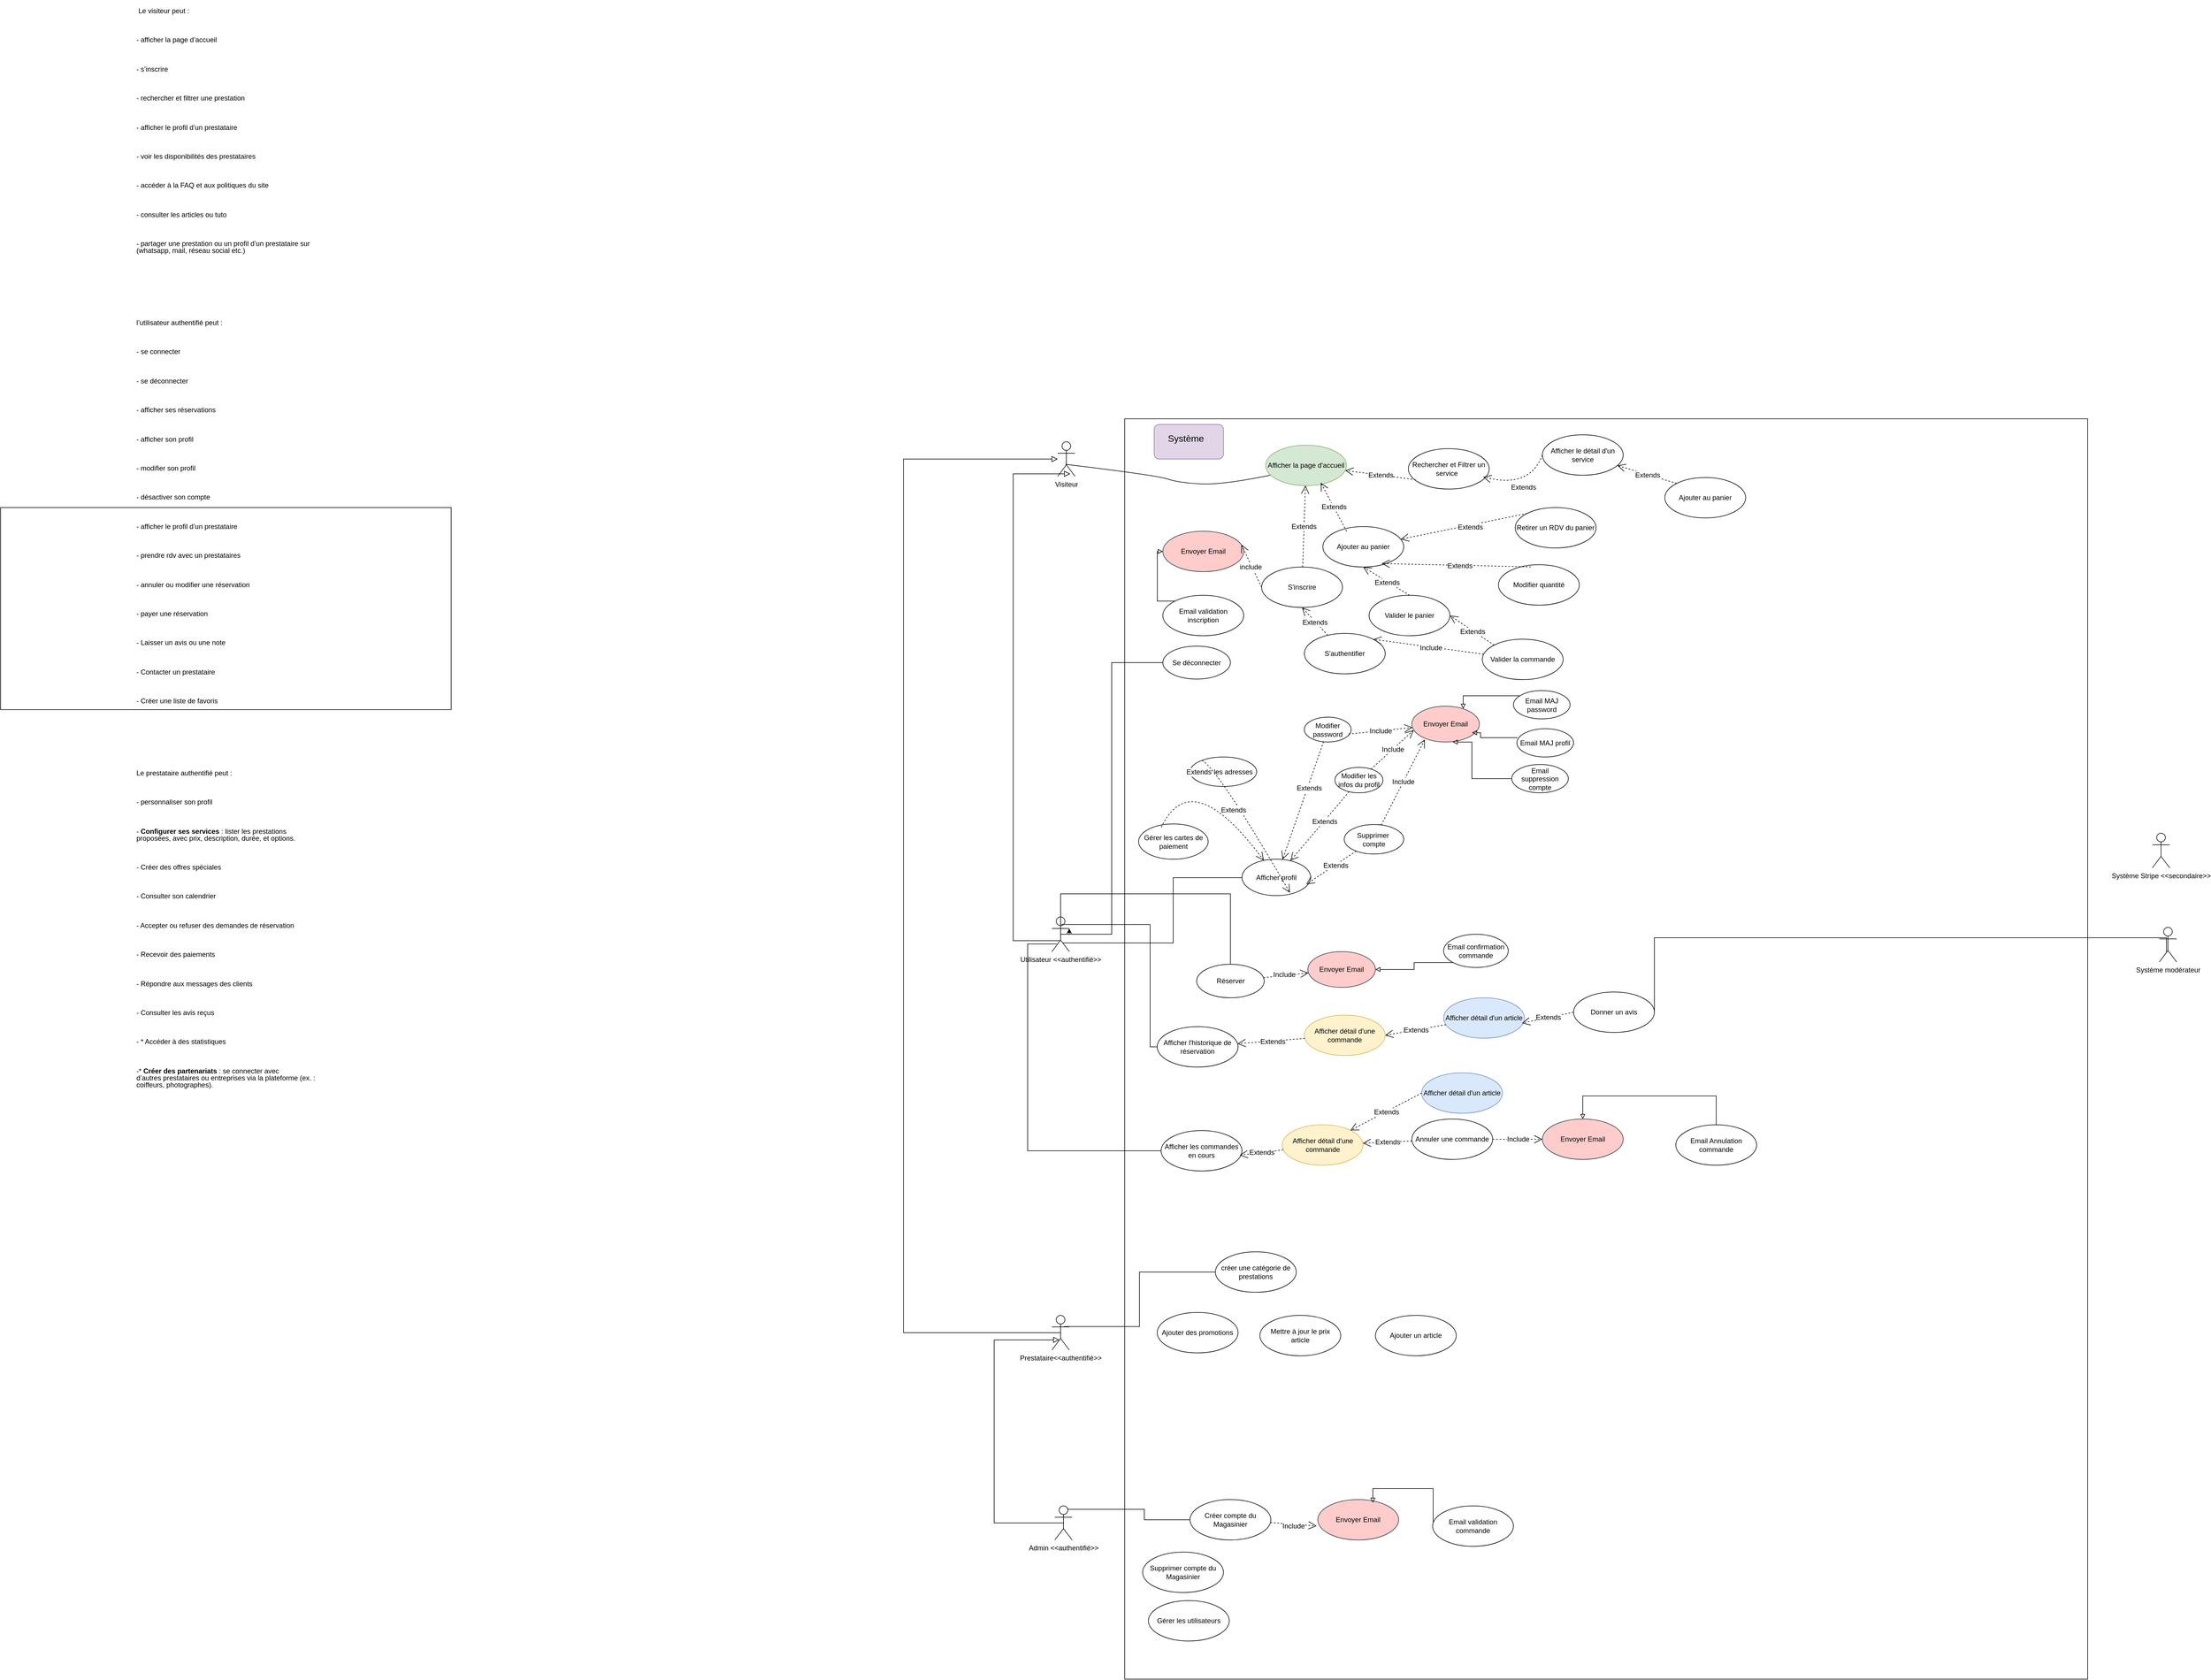 <mxfile version="25.0.3">
  <diagram name="Page-1" id="6ZYqpIRizQXzz5DhEBzc">
    <mxGraphModel dx="4534" dy="2709" grid="1" gridSize="10" guides="1" tooltips="1" connect="1" arrows="1" fold="1" page="1" pageScale="1" pageWidth="827" pageHeight="1169" math="0" shadow="0">
      <root>
        <mxCell id="0" />
        <mxCell id="1" parent="0" />
        <mxCell id="JcrogjCkA5fSQEfnVnb9-1" value="Visiteur" style="shape=umlActor;verticalLabelPosition=bottom;verticalAlign=top;html=1;" parent="1" vertex="1">
          <mxGeometry x="-490" y="-323" width="30" height="60" as="geometry" />
        </mxCell>
        <mxCell id="JcrogjCkA5fSQEfnVnb9-2" style="edgeStyle=elbowEdgeStyle;rounded=0;orthogonalLoop=1;jettySize=auto;html=1;exitX=0.5;exitY=0.5;exitDx=0;exitDy=0;exitPerimeter=0;fontSize=12;startSize=8;endSize=8;endArrow=block;endFill=0;" parent="1" source="JcrogjCkA5fSQEfnVnb9-3" target="JcrogjCkA5fSQEfnVnb9-1" edge="1">
          <mxGeometry relative="1" as="geometry">
            <Array as="points">
              <mxPoint x="-757" y="259" />
            </Array>
          </mxGeometry>
        </mxCell>
        <mxCell id="JcrogjCkA5fSQEfnVnb9-3" value="Prestataire&amp;lt;&amp;lt;authentifié&amp;gt;&amp;gt;" style="shape=umlActor;verticalLabelPosition=bottom;verticalAlign=top;html=1;" parent="1" vertex="1">
          <mxGeometry x="-500" y="1190" width="30" height="60" as="geometry" />
        </mxCell>
        <mxCell id="JcrogjCkA5fSQEfnVnb9-4" value="Utilisateur &amp;lt;&amp;lt;authentifié&amp;gt;&amp;gt;" style="shape=umlActor;verticalLabelPosition=bottom;verticalAlign=top;html=1;" parent="1" vertex="1">
          <mxGeometry x="-500" y="500" width="30" height="60" as="geometry" />
        </mxCell>
        <mxCell id="JcrogjCkA5fSQEfnVnb9-5" value="Système Stripe &amp;lt;&amp;lt;secondaire&amp;gt;&amp;gt;" style="shape=umlActor;verticalLabelPosition=bottom;verticalAlign=top;html=1;" parent="1" vertex="1">
          <mxGeometry x="1405" y="355" width="30" height="60" as="geometry" />
        </mxCell>
        <mxCell id="JcrogjCkA5fSQEfnVnb9-6" value="" style="rounded=0;whiteSpace=wrap;html=1;" parent="1" vertex="1">
          <mxGeometry x="-374" y="-362.75" width="1667" height="2182.75" as="geometry" />
        </mxCell>
        <mxCell id="JcrogjCkA5fSQEfnVnb9-7" value="" style="rounded=1;whiteSpace=wrap;html=1;fillColor=#e1d5e7;strokeColor=#9673a6;" parent="1" vertex="1">
          <mxGeometry x="-323" y="-353" width="120" height="60" as="geometry" />
        </mxCell>
        <mxCell id="JcrogjCkA5fSQEfnVnb9-8" value="Système" style="text;strokeColor=none;fillColor=none;html=1;align=center;verticalAlign=middle;whiteSpace=wrap;rounded=0;fontSize=16;" parent="1" vertex="1">
          <mxGeometry x="-298" y="-344" width="60" height="30" as="geometry" />
        </mxCell>
        <mxCell id="JcrogjCkA5fSQEfnVnb9-9" value="" style="endArrow=none;html=1;rounded=0;fontSize=12;startSize=8;endSize=8;curved=1;exitX=0.447;exitY=0.653;exitDx=0;exitDy=0;exitPerimeter=0;" parent="1" source="JcrogjCkA5fSQEfnVnb9-1" edge="1">
          <mxGeometry width="50" height="50" relative="1" as="geometry">
            <mxPoint x="299" y="77" as="sourcePoint" />
            <mxPoint x="-122" y="-265" as="targetPoint" />
            <Array as="points">
              <mxPoint x="-319" y="-265" />
              <mxPoint x="-281" y="-252" />
              <mxPoint x="-205" y="-248" />
            </Array>
          </mxGeometry>
        </mxCell>
        <mxCell id="JcrogjCkA5fSQEfnVnb9-10" style="edgeStyle=orthogonalEdgeStyle;rounded=0;orthogonalLoop=1;jettySize=auto;html=1;exitX=0.5;exitY=0.5;exitDx=0;exitDy=0;exitPerimeter=0;fontSize=12;startSize=8;endSize=8;endArrow=block;endFill=0;entryX=0.429;entryY=0.708;entryDx=0;entryDy=0;entryPerimeter=0;" parent="1" source="JcrogjCkA5fSQEfnVnb9-11" target="JcrogjCkA5fSQEfnVnb9-3" edge="1">
          <mxGeometry relative="1" as="geometry">
            <Array as="points">
              <mxPoint x="-600" y="1550" />
              <mxPoint x="-600" y="1232" />
            </Array>
            <mxPoint x="-512" y="855" as="targetPoint" />
          </mxGeometry>
        </mxCell>
        <mxCell id="JcrogjCkA5fSQEfnVnb9-11" value="Admin &amp;lt;&amp;lt;authentifié&amp;gt;&amp;gt;" style="shape=umlActor;verticalLabelPosition=bottom;verticalAlign=top;html=1;" parent="1" vertex="1">
          <mxGeometry x="-495" y="1520" width="30" height="59" as="geometry" />
        </mxCell>
        <mxCell id="JcrogjCkA5fSQEfnVnb9-12" style="edgeStyle=elbowEdgeStyle;rounded=0;orthogonalLoop=1;jettySize=auto;html=1;exitX=0.466;exitY=0.686;exitDx=0;exitDy=0;exitPerimeter=0;entryX=0.722;entryY=0.927;entryDx=0;entryDy=0;entryPerimeter=0;fontSize=12;startSize=8;endSize=8;endArrow=block;endFill=0;" parent="1" source="JcrogjCkA5fSQEfnVnb9-4" target="JcrogjCkA5fSQEfnVnb9-1" edge="1">
          <mxGeometry relative="1" as="geometry">
            <Array as="points">
              <mxPoint x="-567" y="-89" />
            </Array>
          </mxGeometry>
        </mxCell>
        <mxCell id="JcrogjCkA5fSQEfnVnb9-13" value="Rechercher et Filtrer un service&amp;nbsp;&amp;nbsp;" style="ellipse;whiteSpace=wrap;html=1;" parent="1" vertex="1">
          <mxGeometry x="117" y="-311" width="140" height="70" as="geometry" />
        </mxCell>
        <mxCell id="JcrogjCkA5fSQEfnVnb9-14" value="Afficher la page d&#39;accueil" style="ellipse;whiteSpace=wrap;html=1;fillColor=#d5e8d4;strokeColor=#82b366;" parent="1" vertex="1">
          <mxGeometry x="-130" y="-317" width="140" height="70" as="geometry" />
        </mxCell>
        <mxCell id="JcrogjCkA5fSQEfnVnb9-15" value="Extends" style="endArrow=open;endSize=12;dashed=1;html=1;rounded=0;fontSize=12;curved=1;exitX=0.09;exitY=0.768;exitDx=0;exitDy=0;exitPerimeter=0;" parent="1" source="JcrogjCkA5fSQEfnVnb9-13" target="JcrogjCkA5fSQEfnVnb9-14" edge="1">
          <mxGeometry x="-0.004" width="160" relative="1" as="geometry">
            <mxPoint x="62" y="-177" as="sourcePoint" />
            <mxPoint x="222" y="-177" as="targetPoint" />
            <mxPoint as="offset" />
          </mxGeometry>
        </mxCell>
        <mxCell id="JcrogjCkA5fSQEfnVnb9-16" value="Afficher le détail d&#39;un service" style="ellipse;whiteSpace=wrap;html=1;" parent="1" vertex="1">
          <mxGeometry x="349" y="-335" width="140" height="70" as="geometry" />
        </mxCell>
        <mxCell id="JcrogjCkA5fSQEfnVnb9-17" value="Extends" style="endArrow=open;endSize=12;dashed=1;html=1;rounded=0;fontSize=12;curved=1;exitX=0;exitY=0.5;exitDx=0;exitDy=0;entryX=0.926;entryY=0.698;entryDx=0;entryDy=0;entryPerimeter=0;" parent="1" source="JcrogjCkA5fSQEfnVnb9-16" target="JcrogjCkA5fSQEfnVnb9-13" edge="1">
          <mxGeometry x="0.01" width="160" relative="1" as="geometry">
            <mxPoint x="438" y="-216" as="sourcePoint" />
            <mxPoint x="315" y="-221" as="targetPoint" />
            <Array as="points">
              <mxPoint x="327" y="-241" />
            </Array>
            <mxPoint as="offset" />
          </mxGeometry>
        </mxCell>
        <mxCell id="JcrogjCkA5fSQEfnVnb9-18" value="Ajouter au panier" style="ellipse;whiteSpace=wrap;html=1;" parent="1" vertex="1">
          <mxGeometry x="561" y="-261" width="140" height="70" as="geometry" />
        </mxCell>
        <mxCell id="JcrogjCkA5fSQEfnVnb9-19" value="Extends" style="endArrow=open;endSize=12;dashed=1;html=1;rounded=0;fontSize=12;curved=1;exitX=0;exitY=0;exitDx=0;exitDy=0;" parent="1" source="JcrogjCkA5fSQEfnVnb9-18" target="JcrogjCkA5fSQEfnVnb9-16" edge="1">
          <mxGeometry x="-0.033" y="1" width="160" relative="1" as="geometry">
            <mxPoint x="607" y="-241" as="sourcePoint" />
            <mxPoint x="512" y="-249" as="targetPoint" />
            <mxPoint as="offset" />
          </mxGeometry>
        </mxCell>
        <mxCell id="JcrogjCkA5fSQEfnVnb9-20" value="Ajouter au panier" style="ellipse;whiteSpace=wrap;html=1;" parent="1" vertex="1">
          <mxGeometry x="-31" y="-176" width="140" height="70" as="geometry" />
        </mxCell>
        <mxCell id="JcrogjCkA5fSQEfnVnb9-21" value="Extends" style="endArrow=open;endSize=12;dashed=1;html=1;rounded=0;fontSize=12;curved=1;exitX=0.293;exitY=0.114;exitDx=0;exitDy=0;exitPerimeter=0;entryX=0.682;entryY=0.929;entryDx=0;entryDy=0;entryPerimeter=0;" parent="1" source="JcrogjCkA5fSQEfnVnb9-20" target="JcrogjCkA5fSQEfnVnb9-14" edge="1">
          <mxGeometry x="-0.004" width="160" relative="1" as="geometry">
            <mxPoint x="94" y="-221" as="sourcePoint" />
            <mxPoint x="7" y="-226" as="targetPoint" />
            <mxPoint as="offset" />
          </mxGeometry>
        </mxCell>
        <mxCell id="JcrogjCkA5fSQEfnVnb9-22" value="Retirer un RDV du panier" style="ellipse;whiteSpace=wrap;html=1;" parent="1" vertex="1">
          <mxGeometry x="302" y="-209" width="140" height="70" as="geometry" />
        </mxCell>
        <mxCell id="JcrogjCkA5fSQEfnVnb9-23" value="Extends" style="endArrow=open;endSize=12;dashed=1;html=1;rounded=0;fontSize=12;curved=1;exitX=0;exitY=0;exitDx=0;exitDy=0;" parent="1" source="JcrogjCkA5fSQEfnVnb9-22" target="JcrogjCkA5fSQEfnVnb9-20" edge="1">
          <mxGeometry x="-0.093" y="4" width="160" relative="1" as="geometry">
            <mxPoint x="313" y="-135" as="sourcePoint" />
            <mxPoint x="243" y="-181" as="targetPoint" />
            <mxPoint as="offset" />
          </mxGeometry>
        </mxCell>
        <mxCell id="JcrogjCkA5fSQEfnVnb9-24" value="Modifier quantité" style="ellipse;whiteSpace=wrap;html=1;" parent="1" vertex="1">
          <mxGeometry x="273" y="-110" width="140" height="70" as="geometry" />
        </mxCell>
        <mxCell id="JcrogjCkA5fSQEfnVnb9-25" value="Extends" style="endArrow=open;endSize=12;dashed=1;html=1;rounded=0;fontSize=12;curved=1;exitX=0.4;exitY=0.053;exitDx=0;exitDy=0;entryX=0.727;entryY=0.914;entryDx=0;entryDy=0;entryPerimeter=0;exitPerimeter=0;" parent="1" source="JcrogjCkA5fSQEfnVnb9-24" target="JcrogjCkA5fSQEfnVnb9-20" edge="1">
          <mxGeometry x="-0.051" y="1" width="160" relative="1" as="geometry">
            <mxPoint x="183" y="-101" as="sourcePoint" />
            <mxPoint x="63" y="-104" as="targetPoint" />
            <mxPoint x="-1" as="offset" />
          </mxGeometry>
        </mxCell>
        <mxCell id="JcrogjCkA5fSQEfnVnb9-26" value="Valider le panier" style="ellipse;whiteSpace=wrap;html=1;" parent="1" vertex="1">
          <mxGeometry x="49" y="-57" width="140" height="70" as="geometry" />
        </mxCell>
        <mxCell id="JcrogjCkA5fSQEfnVnb9-27" value="Extends" style="endArrow=open;endSize=12;dashed=1;html=1;rounded=0;fontSize=12;curved=1;exitX=0.5;exitY=0;exitDx=0;exitDy=0;entryX=0.5;entryY=1;entryDx=0;entryDy=0;" parent="1" source="JcrogjCkA5fSQEfnVnb9-26" target="JcrogjCkA5fSQEfnVnb9-20" edge="1">
          <mxGeometry x="-0.051" y="1" width="160" relative="1" as="geometry">
            <mxPoint x="178" y="-76" as="sourcePoint" />
            <mxPoint x="-6" y="-77" as="targetPoint" />
            <mxPoint x="-1" as="offset" />
          </mxGeometry>
        </mxCell>
        <mxCell id="JcrogjCkA5fSQEfnVnb9-28" value="Valider la commande" style="ellipse;whiteSpace=wrap;html=1;" parent="1" vertex="1">
          <mxGeometry x="245" y="19" width="140" height="70" as="geometry" />
        </mxCell>
        <mxCell id="JcrogjCkA5fSQEfnVnb9-29" value="S&#39;authentifier" style="ellipse;whiteSpace=wrap;html=1;" parent="1" vertex="1">
          <mxGeometry x="-63" y="9" width="140" height="70" as="geometry" />
        </mxCell>
        <mxCell id="JcrogjCkA5fSQEfnVnb9-30" value="Extends" style="endArrow=open;endSize=12;dashed=1;html=1;rounded=0;fontSize=12;curved=1;exitX=0;exitY=0;exitDx=0;exitDy=0;entryX=1;entryY=0.5;entryDx=0;entryDy=0;" parent="1" source="JcrogjCkA5fSQEfnVnb9-28" target="JcrogjCkA5fSQEfnVnb9-26" edge="1">
          <mxGeometry x="-0.051" y="1" width="160" relative="1" as="geometry">
            <mxPoint x="261" y="-28" as="sourcePoint" />
            <mxPoint x="77" y="-29" as="targetPoint" />
            <mxPoint x="-1" as="offset" />
          </mxGeometry>
        </mxCell>
        <mxCell id="JcrogjCkA5fSQEfnVnb9-31" value="Include" style="endArrow=open;endSize=12;dashed=1;html=1;rounded=0;fontSize=12;curved=1;entryX=1;entryY=0;entryDx=0;entryDy=0;" parent="1" source="JcrogjCkA5fSQEfnVnb9-28" target="JcrogjCkA5fSQEfnVnb9-29" edge="1">
          <mxGeometry x="-0.051" y="1" width="160" relative="1" as="geometry">
            <mxPoint x="265" y="57" as="sourcePoint" />
            <mxPoint x="140" y="34" as="targetPoint" />
            <mxPoint x="-1" as="offset" />
          </mxGeometry>
        </mxCell>
        <mxCell id="JcrogjCkA5fSQEfnVnb9-32" value="S&#39;inscrire" style="ellipse;whiteSpace=wrap;html=1;" parent="1" vertex="1">
          <mxGeometry x="-137" y="-106" width="140" height="70" as="geometry" />
        </mxCell>
        <mxCell id="JcrogjCkA5fSQEfnVnb9-33" value="Extends" style="endArrow=open;endSize=12;dashed=1;html=1;rounded=0;fontSize=12;curved=1;" parent="1" source="JcrogjCkA5fSQEfnVnb9-32" target="JcrogjCkA5fSQEfnVnb9-14" edge="1">
          <mxGeometry x="-0.004" width="160" relative="1" as="geometry">
            <mxPoint x="-108" y="-137" as="sourcePoint" />
            <mxPoint x="-121" y="-203" as="targetPoint" />
            <mxPoint as="offset" />
          </mxGeometry>
        </mxCell>
        <mxCell id="JcrogjCkA5fSQEfnVnb9-34" value="Extends" style="endArrow=open;endSize=12;dashed=1;html=1;rounded=0;fontSize=12;curved=1;entryX=0.5;entryY=1;entryDx=0;entryDy=0;" parent="1" source="JcrogjCkA5fSQEfnVnb9-29" target="JcrogjCkA5fSQEfnVnb9-32" edge="1">
          <mxGeometry x="-0.051" y="1" width="160" relative="1" as="geometry">
            <mxPoint x="117" y="161" as="sourcePoint" />
            <mxPoint x="-8" y="138" as="targetPoint" />
            <mxPoint x="-1" as="offset" />
          </mxGeometry>
        </mxCell>
        <mxCell id="JcrogjCkA5fSQEfnVnb9-35" value="Donner un avis" style="ellipse;whiteSpace=wrap;html=1;" parent="1" vertex="1">
          <mxGeometry x="403" y="630" width="140" height="70" as="geometry" />
        </mxCell>
        <mxCell id="JcrogjCkA5fSQEfnVnb9-36" value="Afficher détail d&#39;un article" style="ellipse;whiteSpace=wrap;html=1;fillColor=#dae8fc;strokeColor=#6c8ebf;" parent="1" vertex="1">
          <mxGeometry x="178" y="640" width="140" height="70" as="geometry" />
        </mxCell>
        <mxCell id="JcrogjCkA5fSQEfnVnb9-37" value="Afficher l&#39;historique de réservation" style="ellipse;whiteSpace=wrap;html=1;" parent="1" vertex="1">
          <mxGeometry x="-317.75" y="690" width="140" height="70" as="geometry" />
        </mxCell>
        <mxCell id="JcrogjCkA5fSQEfnVnb9-38" value="Afficher les commandes en cours" style="ellipse;whiteSpace=wrap;html=1;" parent="1" vertex="1">
          <mxGeometry x="-311" y="870" width="140" height="70" as="geometry" />
        </mxCell>
        <mxCell id="JcrogjCkA5fSQEfnVnb9-40" value="Envoyer Email" style="ellipse;whiteSpace=wrap;html=1;fillColor=#ffcccc;strokeColor=#36393d;" parent="1" vertex="1">
          <mxGeometry x="-308" y="-168" width="140" height="70" as="geometry" />
        </mxCell>
        <mxCell id="JcrogjCkA5fSQEfnVnb9-41" value="Email validation inscription" style="ellipse;whiteSpace=wrap;html=1;" parent="1" vertex="1">
          <mxGeometry x="-308" y="-57" width="140" height="70" as="geometry" />
        </mxCell>
        <mxCell id="JcrogjCkA5fSQEfnVnb9-42" style="edgeStyle=elbowEdgeStyle;rounded=0;orthogonalLoop=1;jettySize=auto;html=1;fontSize=12;endArrow=block;endFill=0;" parent="1" source="JcrogjCkA5fSQEfnVnb9-41" target="JcrogjCkA5fSQEfnVnb9-40" edge="1">
          <mxGeometry relative="1" as="geometry">
            <Array as="points">
              <mxPoint x="-317.5" y="-47" />
            </Array>
            <mxPoint x="-231.5" y="54" as="sourcePoint" />
            <mxPoint x="-218.5" y="-225" as="targetPoint" />
          </mxGeometry>
        </mxCell>
        <mxCell id="JcrogjCkA5fSQEfnVnb9-43" value="include" style="endArrow=open;endSize=12;dashed=1;html=1;rounded=0;fontSize=12;curved=1;entryX=0.971;entryY=0.329;entryDx=0;entryDy=0;entryPerimeter=0;exitX=0;exitY=0.5;exitDx=0;exitDy=0;" parent="1" source="JcrogjCkA5fSQEfnVnb9-32" target="JcrogjCkA5fSQEfnVnb9-40" edge="1">
          <mxGeometry x="-0.051" y="1" width="160" relative="1" as="geometry">
            <mxPoint x="-148" y="-62" as="sourcePoint" />
            <mxPoint x="-119" y="-179" as="targetPoint" />
            <mxPoint x="-1" as="offset" />
          </mxGeometry>
        </mxCell>
        <mxCell id="JcrogjCkA5fSQEfnVnb9-44" value="Se déconnecter" style="ellipse;whiteSpace=wrap;html=1;" parent="1" vertex="1">
          <mxGeometry x="-308" y="31" width="117" height="57" as="geometry" />
        </mxCell>
        <mxCell id="JcrogjCkA5fSQEfnVnb9-45" value="" style="endArrow=none;html=1;rounded=0;fontSize=12;startSize=8;endSize=8;exitX=0.5;exitY=0.5;exitDx=0;exitDy=0;exitPerimeter=0;edgeStyle=elbowEdgeStyle;" parent="1" source="JcrogjCkA5fSQEfnVnb9-4" target="JcrogjCkA5fSQEfnVnb9-44" edge="1">
          <mxGeometry width="50" height="50" relative="1" as="geometry">
            <mxPoint x="-482" y="27" as="sourcePoint" />
            <mxPoint x="-189" y="78" as="targetPoint" />
          </mxGeometry>
        </mxCell>
        <mxCell id="JcrogjCkA5fSQEfnVnb9-46" value="Réserver" style="ellipse;whiteSpace=wrap;html=1;" parent="1" vertex="1">
          <mxGeometry x="-249.5" y="582" width="117" height="58" as="geometry" />
        </mxCell>
        <mxCell id="JcrogjCkA5fSQEfnVnb9-47" value="Envoyer Email" style="ellipse;whiteSpace=wrap;html=1;fillColor=#ffcccc;strokeColor=#36393d;" parent="1" vertex="1">
          <mxGeometry x="-57" y="560" width="117" height="62" as="geometry" />
        </mxCell>
        <mxCell id="JcrogjCkA5fSQEfnVnb9-48" value="Include" style="endArrow=open;endSize=12;dashed=1;html=1;rounded=0;fontSize=12;curved=1;" parent="1" source="JcrogjCkA5fSQEfnVnb9-46" target="JcrogjCkA5fSQEfnVnb9-47" edge="1">
          <mxGeometry x="-0.051" y="1" width="160" relative="1" as="geometry">
            <mxPoint x="-67" y="334" as="sourcePoint" />
            <mxPoint x="-117" y="257" as="targetPoint" />
            <mxPoint x="-1" as="offset" />
          </mxGeometry>
        </mxCell>
        <mxCell id="JcrogjCkA5fSQEfnVnb9-49" value="Email confirmation commande" style="ellipse;whiteSpace=wrap;html=1;" parent="1" vertex="1">
          <mxGeometry x="178" y="530" width="112" height="57.5" as="geometry" />
        </mxCell>
        <mxCell id="JcrogjCkA5fSQEfnVnb9-50" style="edgeStyle=elbowEdgeStyle;rounded=0;orthogonalLoop=1;jettySize=auto;html=1;fontSize=12;endArrow=block;endFill=0;exitX=0;exitY=1;exitDx=0;exitDy=0;entryX=1;entryY=0.5;entryDx=0;entryDy=0;" parent="1" source="JcrogjCkA5fSQEfnVnb9-49" target="JcrogjCkA5fSQEfnVnb9-47" edge="1">
          <mxGeometry relative="1" as="geometry">
            <Array as="points" />
            <mxPoint x="-31" y="394" as="sourcePoint" />
            <mxPoint x="-52" y="308" as="targetPoint" />
          </mxGeometry>
        </mxCell>
        <mxCell id="JcrogjCkA5fSQEfnVnb9-51" value="" style="endArrow=none;html=1;rounded=0;edgeStyle=elbowEdgeStyle;exitX=0.5;exitY=0.5;exitDx=0;exitDy=0;exitPerimeter=0;" parent="1" source="JcrogjCkA5fSQEfnVnb9-4" target="JcrogjCkA5fSQEfnVnb9-46" edge="1">
          <mxGeometry width="50" height="50" relative="1" as="geometry">
            <mxPoint x="-481" y="18.5" as="sourcePoint" />
            <mxPoint x="140" y="461.5" as="targetPoint" />
            <Array as="points">
              <mxPoint x="-320" y="460" />
            </Array>
          </mxGeometry>
        </mxCell>
        <mxCell id="JcrogjCkA5fSQEfnVnb9-52" value="" style="endArrow=none;html=1;rounded=0;exitX=0.54;exitY=0.218;exitDx=0;exitDy=0;exitPerimeter=0;edgeStyle=elbowEdgeStyle;" parent="1" source="JcrogjCkA5fSQEfnVnb9-4" target="JcrogjCkA5fSQEfnVnb9-37" edge="1">
          <mxGeometry width="50" height="50" relative="1" as="geometry">
            <mxPoint x="-511" y="178" as="sourcePoint" />
            <mxPoint x="-296" y="354.5" as="targetPoint" />
            <Array as="points">
              <mxPoint x="-330" y="620" />
            </Array>
          </mxGeometry>
        </mxCell>
        <mxCell id="JcrogjCkA5fSQEfnVnb9-53" value="Afficher détail d&#39;une commande" style="ellipse;whiteSpace=wrap;html=1;fillColor=#fff2cc;strokeColor=#d6b656;" parent="1" vertex="1">
          <mxGeometry x="-63" y="670" width="140" height="70" as="geometry" />
        </mxCell>
        <mxCell id="JcrogjCkA5fSQEfnVnb9-54" value="Extends" style="endArrow=open;endSize=12;dashed=1;html=1;rounded=0;fontSize=12;curved=1;" parent="1" source="JcrogjCkA5fSQEfnVnb9-53" target="JcrogjCkA5fSQEfnVnb9-37" edge="1">
          <mxGeometry x="-0.051" y="1" width="160" relative="1" as="geometry">
            <mxPoint x="-46" y="542" as="sourcePoint" />
            <mxPoint x="-96" y="465" as="targetPoint" />
            <mxPoint x="-1" as="offset" />
          </mxGeometry>
        </mxCell>
        <mxCell id="JcrogjCkA5fSQEfnVnb9-55" value="Extends" style="endArrow=open;endSize=12;dashed=1;html=1;rounded=0;fontSize=12;curved=1;entryX=1;entryY=0.5;entryDx=0;entryDy=0;" parent="1" source="JcrogjCkA5fSQEfnVnb9-36" target="JcrogjCkA5fSQEfnVnb9-53" edge="1">
          <mxGeometry x="0.012" width="160" relative="1" as="geometry">
            <mxPoint x="182" y="320" as="sourcePoint" />
            <mxPoint x="101" y="320" as="targetPoint" />
            <mxPoint x="1" as="offset" />
          </mxGeometry>
        </mxCell>
        <mxCell id="JcrogjCkA5fSQEfnVnb9-56" value="Extends" style="endArrow=open;endSize=12;dashed=1;html=1;rounded=0;fontSize=12;curved=1;entryX=0.969;entryY=0.626;entryDx=0;entryDy=0;exitX=0;exitY=0.5;exitDx=0;exitDy=0;entryPerimeter=0;" parent="1" source="JcrogjCkA5fSQEfnVnb9-35" target="JcrogjCkA5fSQEfnVnb9-36" edge="1">
          <mxGeometry x="-0.012" width="160" relative="1" as="geometry">
            <mxPoint x="397" y="330" as="sourcePoint" />
            <mxPoint x="316" y="330" as="targetPoint" />
            <mxPoint as="offset" />
          </mxGeometry>
        </mxCell>
        <mxCell id="JcrogjCkA5fSQEfnVnb9-57" value="" style="endArrow=none;html=1;rounded=0;exitX=0.292;exitY=0.779;exitDx=0;exitDy=0;exitPerimeter=0;edgeStyle=elbowEdgeStyle;" parent="1" source="JcrogjCkA5fSQEfnVnb9-4" target="JcrogjCkA5fSQEfnVnb9-38" edge="1">
          <mxGeometry width="50" height="50" relative="1" as="geometry">
            <mxPoint x="-541" y="72" as="sourcePoint" />
            <mxPoint x="-323" y="381" as="targetPoint" />
            <Array as="points">
              <mxPoint x="-542" y="224" />
            </Array>
          </mxGeometry>
        </mxCell>
        <mxCell id="JcrogjCkA5fSQEfnVnb9-58" value="Afficher détail d&#39;une commande" style="ellipse;whiteSpace=wrap;html=1;fillColor=#fff2cc;strokeColor=#d6b656;" parent="1" vertex="1">
          <mxGeometry x="-101.5" y="860" width="140" height="70" as="geometry" />
        </mxCell>
        <mxCell id="JcrogjCkA5fSQEfnVnb9-59" value="Extends" style="endArrow=open;endSize=12;dashed=1;html=1;rounded=0;fontSize=12;curved=1;entryX=0.971;entryY=0.61;entryDx=0;entryDy=0;entryPerimeter=0;" parent="1" source="JcrogjCkA5fSQEfnVnb9-58" target="JcrogjCkA5fSQEfnVnb9-38" edge="1">
          <mxGeometry x="-0.012" width="160" relative="1" as="geometry">
            <mxPoint x="-58" y="439" as="sourcePoint" />
            <mxPoint x="-139" y="439" as="targetPoint" />
            <mxPoint as="offset" />
          </mxGeometry>
        </mxCell>
        <mxCell id="JcrogjCkA5fSQEfnVnb9-60" value="Afficher détail d&#39;un article" style="ellipse;whiteSpace=wrap;html=1;fillColor=#dae8fc;strokeColor=#6c8ebf;" parent="1" vertex="1">
          <mxGeometry x="140" y="770" width="140" height="70" as="geometry" />
        </mxCell>
        <mxCell id="JcrogjCkA5fSQEfnVnb9-61" value="Extends" style="endArrow=open;endSize=12;dashed=1;html=1;rounded=0;fontSize=12;curved=1;exitX=0;exitY=0.5;exitDx=0;exitDy=0;" parent="1" source="JcrogjCkA5fSQEfnVnb9-60" target="JcrogjCkA5fSQEfnVnb9-58" edge="1">
          <mxGeometry x="0.012" width="160" relative="1" as="geometry">
            <mxPoint x="152" y="453.09" as="sourcePoint" />
            <mxPoint x="71" y="453.09" as="targetPoint" />
            <mxPoint x="1" as="offset" />
          </mxGeometry>
        </mxCell>
        <mxCell id="JcrogjCkA5fSQEfnVnb9-62" value="Annuler une commande" style="ellipse;whiteSpace=wrap;html=1;" parent="1" vertex="1">
          <mxGeometry x="123" y="850" width="140" height="70" as="geometry" />
        </mxCell>
        <mxCell id="JcrogjCkA5fSQEfnVnb9-63" value="Extends" style="endArrow=open;endSize=12;dashed=1;html=1;rounded=0;fontSize=12;curved=1;" parent="1" source="JcrogjCkA5fSQEfnVnb9-62" target="JcrogjCkA5fSQEfnVnb9-58" edge="1">
          <mxGeometry x="0.012" width="160" relative="1" as="geometry">
            <mxPoint x="147" y="525" as="sourcePoint" />
            <mxPoint x="53" y="519" as="targetPoint" />
            <mxPoint x="1" as="offset" />
          </mxGeometry>
        </mxCell>
        <mxCell id="JcrogjCkA5fSQEfnVnb9-64" value="Envoyer Email" style="ellipse;whiteSpace=wrap;html=1;fillColor=#ffcccc;strokeColor=#36393d;" parent="1" vertex="1">
          <mxGeometry x="349" y="850" width="140" height="70" as="geometry" />
        </mxCell>
        <mxCell id="JcrogjCkA5fSQEfnVnb9-65" value="Include" style="endArrow=open;endSize=12;dashed=1;html=1;rounded=0;fontSize=12;curved=1;exitX=1;exitY=0.5;exitDx=0;exitDy=0;entryX=0;entryY=0.5;entryDx=0;entryDy=0;" parent="1" source="JcrogjCkA5fSQEfnVnb9-62" target="JcrogjCkA5fSQEfnVnb9-64" edge="1">
          <mxGeometry x="0.029" width="160" relative="1" as="geometry">
            <mxPoint x="268" y="547" as="sourcePoint" />
            <mxPoint x="330" y="548" as="targetPoint" />
            <mxPoint as="offset" />
            <Array as="points" />
          </mxGeometry>
        </mxCell>
        <mxCell id="JcrogjCkA5fSQEfnVnb9-66" value="Email Annulation commande" style="ellipse;whiteSpace=wrap;html=1;" parent="1" vertex="1">
          <mxGeometry x="580" y="860" width="140" height="70" as="geometry" />
        </mxCell>
        <mxCell id="JcrogjCkA5fSQEfnVnb9-67" style="edgeStyle=elbowEdgeStyle;rounded=0;orthogonalLoop=1;jettySize=auto;html=1;fontSize=12;endArrow=block;endFill=0;" parent="1" source="JcrogjCkA5fSQEfnVnb9-66" target="JcrogjCkA5fSQEfnVnb9-64" edge="1">
          <mxGeometry relative="1" as="geometry">
            <Array as="points">
              <mxPoint x="550" y="810" />
            </Array>
            <mxPoint x="445" y="432" as="sourcePoint" />
            <mxPoint x="377" y="433" as="targetPoint" />
          </mxGeometry>
        </mxCell>
        <mxCell id="JcrogjCkA5fSQEfnVnb9-68" value="Afficher profil" style="ellipse;whiteSpace=wrap;html=1;" parent="1" vertex="1">
          <mxGeometry x="-171" y="400" width="119" height="63" as="geometry" />
        </mxCell>
        <mxCell id="JcrogjCkA5fSQEfnVnb9-69" value="" style="endArrow=none;html=1;rounded=0;fontSize=12;startSize=8;endSize=8;exitX=0.623;exitY=0.751;exitDx=0;exitDy=0;exitPerimeter=0;edgeStyle=elbowEdgeStyle;" parent="1" source="JcrogjCkA5fSQEfnVnb9-4" target="JcrogjCkA5fSQEfnVnb9-68" edge="1">
          <mxGeometry width="50" height="50" relative="1" as="geometry">
            <mxPoint x="-475" y="54" as="sourcePoint" />
            <mxPoint x="-272" y="117" as="targetPoint" />
            <Array as="points">
              <mxPoint x="-290" y="432" />
            </Array>
          </mxGeometry>
        </mxCell>
        <mxCell id="JcrogjCkA5fSQEfnVnb9-70" value="Modifier les infos du profil" style="ellipse;whiteSpace=wrap;html=1;" parent="1" vertex="1">
          <mxGeometry x="-10" y="241" width="83" height="44" as="geometry" />
        </mxCell>
        <mxCell id="JcrogjCkA5fSQEfnVnb9-71" value="Modifier password" style="ellipse;whiteSpace=wrap;html=1;" parent="1" vertex="1">
          <mxGeometry x="-63" y="154" width="81" height="43" as="geometry" />
        </mxCell>
        <mxCell id="JcrogjCkA5fSQEfnVnb9-72" value="Extends" style="endArrow=open;endSize=12;dashed=1;html=1;rounded=0;fontSize=12;curved=1;" parent="1" source="JcrogjCkA5fSQEfnVnb9-71" target="JcrogjCkA5fSQEfnVnb9-68" edge="1">
          <mxGeometry x="-0.221" y="3" width="160" relative="1" as="geometry">
            <mxPoint x="-102" y="133" as="sourcePoint" />
            <mxPoint x="-179" y="82" as="targetPoint" />
            <mxPoint as="offset" />
          </mxGeometry>
        </mxCell>
        <mxCell id="JcrogjCkA5fSQEfnVnb9-73" value="Extends" style="endArrow=open;endSize=12;dashed=1;html=1;rounded=0;fontSize=12;curved=1;" parent="1" source="JcrogjCkA5fSQEfnVnb9-70" target="JcrogjCkA5fSQEfnVnb9-68" edge="1">
          <mxGeometry x="-0.148" y="1" width="160" relative="1" as="geometry">
            <mxPoint x="-137" y="110" as="sourcePoint" />
            <mxPoint x="-188" y="140" as="targetPoint" />
            <mxPoint as="offset" />
          </mxGeometry>
        </mxCell>
        <mxCell id="JcrogjCkA5fSQEfnVnb9-74" value="Supprimer&amp;nbsp; compte" style="ellipse;whiteSpace=wrap;html=1;" parent="1" vertex="1">
          <mxGeometry x="6" y="340" width="103" height="51" as="geometry" />
        </mxCell>
        <mxCell id="JcrogjCkA5fSQEfnVnb9-75" value="Extends" style="endArrow=open;endSize=12;dashed=1;html=1;rounded=0;fontSize=12;curved=1;entryX=0.937;entryY=0.686;entryDx=0;entryDy=0;entryPerimeter=0;" parent="1" source="JcrogjCkA5fSQEfnVnb9-74" target="JcrogjCkA5fSQEfnVnb9-68" edge="1">
          <mxGeometry x="-0.148" y="1" width="160" relative="1" as="geometry">
            <mxPoint x="-73" y="143" as="sourcePoint" />
            <mxPoint x="-167" y="167" as="targetPoint" />
            <mxPoint as="offset" />
          </mxGeometry>
        </mxCell>
        <mxCell id="JcrogjCkA5fSQEfnVnb9-76" value="Envoyer Email" style="ellipse;whiteSpace=wrap;html=1;fillColor=#ffcccc;strokeColor=#36393d;" parent="1" vertex="1">
          <mxGeometry x="123" y="135" width="117" height="62" as="geometry" />
        </mxCell>
        <mxCell id="JcrogjCkA5fSQEfnVnb9-77" value="Include" style="endArrow=open;endSize=12;dashed=1;html=1;rounded=0;fontSize=12;curved=1;exitX=0.945;exitY=0.681;exitDx=0;exitDy=0;exitPerimeter=0;" parent="1" source="JcrogjCkA5fSQEfnVnb9-71" target="JcrogjCkA5fSQEfnVnb9-76" edge="1">
          <mxGeometry x="0.01" width="160" relative="1" as="geometry">
            <mxPoint x="44" y="107" as="sourcePoint" />
            <mxPoint x="-19" y="136" as="targetPoint" />
            <mxPoint as="offset" />
          </mxGeometry>
        </mxCell>
        <mxCell id="JcrogjCkA5fSQEfnVnb9-78" value="Include" style="endArrow=open;endSize=12;dashed=1;html=1;rounded=0;fontSize=12;curved=1;entryX=0.026;entryY=0.672;entryDx=0;entryDy=0;entryPerimeter=0;" parent="1" source="JcrogjCkA5fSQEfnVnb9-70" target="JcrogjCkA5fSQEfnVnb9-76" edge="1">
          <mxGeometry x="0.01" width="160" relative="1" as="geometry">
            <mxPoint x="-19" y="157" as="sourcePoint" />
            <mxPoint x="189" y="202" as="targetPoint" />
            <mxPoint as="offset" />
          </mxGeometry>
        </mxCell>
        <mxCell id="JcrogjCkA5fSQEfnVnb9-79" value="Include" style="endArrow=open;endSize=12;dashed=1;html=1;rounded=0;fontSize=12;curved=1;entryX=0.192;entryY=0.932;entryDx=0;entryDy=0;entryPerimeter=0;" parent="1" source="JcrogjCkA5fSQEfnVnb9-74" target="JcrogjCkA5fSQEfnVnb9-76" edge="1">
          <mxGeometry x="0.01" width="160" relative="1" as="geometry">
            <mxPoint x="19" y="175" as="sourcePoint" />
            <mxPoint x="142" y="159" as="targetPoint" />
            <mxPoint as="offset" />
          </mxGeometry>
        </mxCell>
        <mxCell id="JcrogjCkA5fSQEfnVnb9-80" value="Email MAJ password" style="ellipse;whiteSpace=wrap;html=1;" parent="1" vertex="1">
          <mxGeometry x="299" y="108" width="98" height="49" as="geometry" />
        </mxCell>
        <mxCell id="JcrogjCkA5fSQEfnVnb9-81" value="Email MAJ profil" style="ellipse;whiteSpace=wrap;html=1;" parent="1" vertex="1">
          <mxGeometry x="305" y="174" width="98" height="49" as="geometry" />
        </mxCell>
        <mxCell id="JcrogjCkA5fSQEfnVnb9-82" value="Email suppression compte" style="ellipse;whiteSpace=wrap;html=1;" parent="1" vertex="1">
          <mxGeometry x="296" y="236" width="98" height="49" as="geometry" />
        </mxCell>
        <mxCell id="JcrogjCkA5fSQEfnVnb9-83" style="edgeStyle=elbowEdgeStyle;rounded=0;orthogonalLoop=1;jettySize=auto;html=1;fontSize=12;endArrow=block;endFill=0;" parent="1" source="JcrogjCkA5fSQEfnVnb9-80" target="JcrogjCkA5fSQEfnVnb9-76" edge="1">
          <mxGeometry relative="1" as="geometry">
            <Array as="points">
              <mxPoint x="212" y="117" />
            </Array>
            <mxPoint x="368" y="120" as="sourcePoint" />
            <mxPoint x="249" y="202" as="targetPoint" />
          </mxGeometry>
        </mxCell>
        <mxCell id="JcrogjCkA5fSQEfnVnb9-84" style="edgeStyle=elbowEdgeStyle;rounded=0;orthogonalLoop=1;jettySize=auto;html=1;fontSize=12;endArrow=block;endFill=0;entryX=0.891;entryY=0.74;entryDx=0;entryDy=0;entryPerimeter=0;exitX=0.01;exitY=0.316;exitDx=0;exitDy=0;exitPerimeter=0;" parent="1" source="JcrogjCkA5fSQEfnVnb9-81" target="JcrogjCkA5fSQEfnVnb9-76" edge="1">
          <mxGeometry relative="1" as="geometry">
            <Array as="points">
              <mxPoint x="242" y="187" />
            </Array>
            <mxPoint x="292" y="187" as="sourcePoint" />
            <mxPoint x="242" y="197" as="targetPoint" />
          </mxGeometry>
        </mxCell>
        <mxCell id="JcrogjCkA5fSQEfnVnb9-85" style="edgeStyle=elbowEdgeStyle;rounded=0;orthogonalLoop=1;jettySize=auto;html=1;fontSize=12;endArrow=block;endFill=0;entryX=0.605;entryY=1.002;entryDx=0;entryDy=0;entryPerimeter=0;exitX=0;exitY=0.5;exitDx=0;exitDy=0;" parent="1" source="JcrogjCkA5fSQEfnVnb9-82" target="JcrogjCkA5fSQEfnVnb9-76" edge="1">
          <mxGeometry relative="1" as="geometry">
            <Array as="points">
              <mxPoint x="227" y="233" />
            </Array>
            <mxPoint x="302" y="226" as="sourcePoint" />
            <mxPoint x="229" y="218" as="targetPoint" />
          </mxGeometry>
        </mxCell>
        <mxCell id="JcrogjCkA5fSQEfnVnb9-86" style="edgeStyle=none;curved=1;rounded=0;orthogonalLoop=1;jettySize=auto;html=1;exitX=0.5;exitY=1;exitDx=0;exitDy=0;fontSize=12;startSize=8;endSize=8;" parent="1" source="JcrogjCkA5fSQEfnVnb9-58" target="JcrogjCkA5fSQEfnVnb9-58" edge="1">
          <mxGeometry relative="1" as="geometry" />
        </mxCell>
        <mxCell id="JcrogjCkA5fSQEfnVnb9-87" value="Gérer les cartes de paiement" style="ellipse;whiteSpace=wrap;html=1;" parent="1" vertex="1">
          <mxGeometry x="-350" y="339" width="120.5" height="61" as="geometry" />
        </mxCell>
        <mxCell id="JcrogjCkA5fSQEfnVnb9-88" value="Gérer les adresses" style="ellipse;whiteSpace=wrap;html=1;" parent="1" vertex="1">
          <mxGeometry x="-261" y="223" width="115.5" height="51" as="geometry" />
        </mxCell>
        <mxCell id="JcrogjCkA5fSQEfnVnb9-89" value="Extends" style="endArrow=open;endSize=12;dashed=1;html=1;rounded=0;fontSize=12;curved=1;exitX=0.326;exitY=0.094;exitDx=0;exitDy=0;exitPerimeter=0;" parent="1" source="JcrogjCkA5fSQEfnVnb9-87" target="JcrogjCkA5fSQEfnVnb9-68" edge="1">
          <mxGeometry x="-0.148" y="1" width="160" relative="1" as="geometry">
            <mxPoint x="-162" y="248" as="sourcePoint" />
            <mxPoint x="-225" y="216" as="targetPoint" />
            <mxPoint as="offset" />
            <Array as="points">
              <mxPoint x="-258" y="234" />
            </Array>
          </mxGeometry>
        </mxCell>
        <mxCell id="JcrogjCkA5fSQEfnVnb9-90" value="Extends" style="endArrow=open;endSize=12;dashed=1;html=1;rounded=0;fontSize=12;curved=1;entryX=0.697;entryY=0.922;entryDx=0;entryDy=0;entryPerimeter=0;" parent="1" source="JcrogjCkA5fSQEfnVnb9-88" target="JcrogjCkA5fSQEfnVnb9-68" edge="1">
          <mxGeometry x="-0.241" y="-13" width="160" relative="1" as="geometry">
            <mxPoint x="-238" y="273" as="sourcePoint" />
            <mxPoint x="-198" y="211" as="targetPoint" />
            <mxPoint as="offset" />
            <Array as="points">
              <mxPoint x="-212" y="244" />
            </Array>
          </mxGeometry>
        </mxCell>
        <mxCell id="JcrogjCkA5fSQEfnVnb9-91" value="créer une catégorie de prestations" style="ellipse;whiteSpace=wrap;html=1;" parent="1" vertex="1">
          <mxGeometry x="-217" y="1080" width="140" height="70" as="geometry" />
        </mxCell>
        <mxCell id="JcrogjCkA5fSQEfnVnb9-92" value="Créer compte du Magasinier" style="ellipse;whiteSpace=wrap;html=1;" parent="1" vertex="1">
          <mxGeometry x="-261" y="1509" width="140" height="70" as="geometry" />
        </mxCell>
        <mxCell id="JcrogjCkA5fSQEfnVnb9-93" value="" style="endArrow=none;html=1;rounded=0;edgeStyle=elbowEdgeStyle;exitX=0.677;exitY=0.322;exitDx=0;exitDy=0;exitPerimeter=0;" parent="1" source="JcrogjCkA5fSQEfnVnb9-3" target="JcrogjCkA5fSQEfnVnb9-91" edge="1">
          <mxGeometry width="50" height="50" relative="1" as="geometry">
            <mxPoint x="-424" y="844" as="sourcePoint" />
            <mxPoint x="-225" y="1113" as="targetPoint" />
            <Array as="points" />
          </mxGeometry>
        </mxCell>
        <mxCell id="JcrogjCkA5fSQEfnVnb9-94" value="" style="endArrow=none;html=1;rounded=0;edgeStyle=elbowEdgeStyle;exitX=0.75;exitY=0.1;exitDx=0;exitDy=0;exitPerimeter=0;entryX=0;entryY=0.5;entryDx=0;entryDy=0;" parent="1" source="JcrogjCkA5fSQEfnVnb9-11" target="JcrogjCkA5fSQEfnVnb9-92" edge="1">
          <mxGeometry width="50" height="50" relative="1" as="geometry">
            <mxPoint x="-439" y="1018" as="sourcePoint" />
            <mxPoint x="-258" y="1048" as="targetPoint" />
            <Array as="points">
              <mxPoint x="-340" y="1520" />
            </Array>
          </mxGeometry>
        </mxCell>
        <mxCell id="JcrogjCkA5fSQEfnVnb9-95" value="Ajouter un article" style="ellipse;whiteSpace=wrap;html=1;" parent="1" vertex="1">
          <mxGeometry x="60" y="1190" width="140" height="70" as="geometry" />
        </mxCell>
        <mxCell id="JcrogjCkA5fSQEfnVnb9-96" value="Mettre à jour le prix article" style="ellipse;whiteSpace=wrap;html=1;" parent="1" vertex="1">
          <mxGeometry x="-140" y="1190" width="140" height="70" as="geometry" />
        </mxCell>
        <mxCell id="JcrogjCkA5fSQEfnVnb9-97" value="Ajouter des promotions" style="ellipse;whiteSpace=wrap;html=1;" parent="1" vertex="1">
          <mxGeometry x="-317.75" y="1185" width="140" height="70" as="geometry" />
        </mxCell>
        <mxCell id="JcrogjCkA5fSQEfnVnb9-98" value="Supprimer compte du Magasinier" style="ellipse;whiteSpace=wrap;html=1;" parent="1" vertex="1">
          <mxGeometry x="-343" y="1600" width="140" height="70" as="geometry" />
        </mxCell>
        <mxCell id="JcrogjCkA5fSQEfnVnb9-99" value="Envoyer Email" style="ellipse;whiteSpace=wrap;html=1;fillColor=#ffcccc;strokeColor=#36393d;" parent="1" vertex="1">
          <mxGeometry x="-39.75" y="1509" width="140" height="70" as="geometry" />
        </mxCell>
        <mxCell id="JcrogjCkA5fSQEfnVnb9-100" value="Gérer les utilisateurs" style="ellipse;whiteSpace=wrap;html=1;" parent="1" vertex="1">
          <mxGeometry x="-333" y="1684" width="140" height="70" as="geometry" />
        </mxCell>
        <mxCell id="JcrogjCkA5fSQEfnVnb9-101" value="Include" style="endArrow=open;endSize=12;dashed=1;html=1;rounded=0;fontSize=12;curved=1;entryX=-0.015;entryY=0.653;entryDx=0;entryDy=0;entryPerimeter=0;" parent="1" source="JcrogjCkA5fSQEfnVnb9-92" target="JcrogjCkA5fSQEfnVnb9-99" edge="1">
          <mxGeometry y="-3" width="160" relative="1" as="geometry">
            <mxPoint x="-123" y="1021.29" as="sourcePoint" />
            <mxPoint x="-43" y="1021.29" as="targetPoint" />
            <mxPoint as="offset" />
            <Array as="points" />
          </mxGeometry>
        </mxCell>
        <mxCell id="JcrogjCkA5fSQEfnVnb9-102" value="Email validation commande" style="ellipse;whiteSpace=wrap;html=1;" parent="1" vertex="1">
          <mxGeometry x="159" y="1520" width="140" height="70" as="geometry" />
        </mxCell>
        <mxCell id="JcrogjCkA5fSQEfnVnb9-103" style="edgeStyle=elbowEdgeStyle;rounded=0;orthogonalLoop=1;jettySize=auto;html=1;fontSize=12;endArrow=block;endFill=0;entryX=0.681;entryY=0.078;entryDx=0;entryDy=0;entryPerimeter=0;" parent="1" source="JcrogjCkA5fSQEfnVnb9-102" target="JcrogjCkA5fSQEfnVnb9-99" edge="1">
          <mxGeometry relative="1" as="geometry">
            <Array as="points">
              <mxPoint x="160" y="1490" />
            </Array>
            <mxPoint x="254" y="929" as="sourcePoint" />
            <mxPoint x="64" y="946" as="targetPoint" />
          </mxGeometry>
        </mxCell>
        <mxCell id="JcrogjCkA5fSQEfnVnb9-104" value="Système modérateur" style="shape=umlActor;verticalLabelPosition=bottom;verticalAlign=top;html=1;" parent="1" vertex="1">
          <mxGeometry x="1417" y="518" width="30" height="60" as="geometry" />
        </mxCell>
        <mxCell id="JcrogjCkA5fSQEfnVnb9-105" value="" style="endArrow=none;html=1;rounded=0;exitX=1;exitY=0.5;exitDx=0;exitDy=0;entryX=0.413;entryY=0.729;entryDx=0;entryDy=0;entryPerimeter=0;edgeStyle=elbowEdgeStyle;elbow=vertical;" parent="1" source="JcrogjCkA5fSQEfnVnb9-35" target="JcrogjCkA5fSQEfnVnb9-104" edge="1">
          <mxGeometry width="50" height="50" relative="1" as="geometry">
            <mxPoint x="-158" y="576" as="sourcePoint" />
            <mxPoint x="1485" y="543" as="targetPoint" />
            <Array as="points">
              <mxPoint x="978" y="536" />
            </Array>
          </mxGeometry>
        </mxCell>
        <mxCell id="0VXXz9JsmSmNUR_kG7N2-1" style="edgeStyle=orthogonalEdgeStyle;rounded=0;orthogonalLoop=1;jettySize=auto;html=1;exitX=0.5;exitY=0.5;exitDx=0;exitDy=0;exitPerimeter=0;entryX=1;entryY=0.333;entryDx=0;entryDy=0;entryPerimeter=0;" parent="1" source="JcrogjCkA5fSQEfnVnb9-4" target="JcrogjCkA5fSQEfnVnb9-4" edge="1">
          <mxGeometry relative="1" as="geometry" />
        </mxCell>
        <mxCell id="0VXXz9JsmSmNUR_kG7N2-2" value="&lt;p style=&quot;line-height: 100%; margin-bottom: 0cm&quot; align=&quot;left&quot; class=&quot;western&quot;&gt;&amp;nbsp;Le visiteur peut&amp;nbsp;: &lt;br/&gt;&lt;/p&gt;&lt;br/&gt;&lt;p style=&quot;line-height: 100%; margin-bottom: 0cm&quot; align=&quot;left&quot; class=&quot;western&quot;&gt;&lt;br/&gt;- afficher la page d’accueil&lt;/p&gt;&lt;br/&gt;&lt;p style=&quot;line-height: 100%; margin-bottom: 0cm&quot; align=&quot;left&quot; class=&quot;western&quot;&gt;&lt;br/&gt;- s’inscrire&lt;/p&gt;&lt;br/&gt;&lt;p style=&quot;line-height: 100%; margin-bottom: 0cm&quot; align=&quot;left&quot; class=&quot;western&quot;&gt;&lt;br/&gt;- rechercher et filtrer une prestation&lt;/p&gt;&lt;br/&gt;&lt;p style=&quot;line-height: 100%; margin-bottom: 0cm&quot; align=&quot;left&quot; class=&quot;western&quot;&gt;&lt;br/&gt;- afficher le profil d’un prestataire&lt;/p&gt;&lt;br/&gt;&lt;p style=&quot;line-height: 100%; margin-bottom: 0cm&quot; align=&quot;left&quot; class=&quot;western&quot;&gt;&lt;br/&gt;- voir les disponibilités des prestataires&lt;/p&gt;&lt;br/&gt;&lt;p style=&quot;line-height: 100%; margin-bottom: 0cm&quot; align=&quot;left&quot; class=&quot;western&quot;&gt;&lt;br/&gt;- accéder à la FAQ et aux politiques du site&lt;/p&gt;&lt;br/&gt;&lt;p style=&quot;line-height: 100%; margin-bottom: 0cm&quot; align=&quot;left&quot; class=&quot;western&quot;&gt;&lt;br/&gt;- consulter les articles ou tuto&lt;/p&gt;&lt;br/&gt;&lt;p style=&quot;line-height: 100%; margin-bottom: 0cm&quot; align=&quot;left&quot; class=&quot;western&quot;&gt;&lt;br/&gt;- partager une prestation ou un profil d’un prestataire sur&lt;br/&gt;(whatsapp, mail, réseau social etc.)&lt;/p&gt;&lt;br/&gt;&lt;p style=&quot;line-height: 100%; margin-bottom: 0cm&quot; align=&quot;left&quot; class=&quot;western&quot;&gt;&lt;br/&gt;&lt;br&gt;&lt;br/&gt;&lt;br/&gt;&lt;/p&gt;&lt;br/&gt;&lt;p style=&quot;line-height: 100%; margin-bottom: 0cm&quot; align=&quot;left&quot; class=&quot;western&quot;&gt;&lt;br/&gt;l’utilisateur authentifié&amp;nbsp;peut : &lt;br/&gt;&lt;/p&gt;&lt;br/&gt;&lt;p style=&quot;line-height: 100%; margin-bottom: 0cm&quot; align=&quot;left&quot; class=&quot;western&quot;&gt;&lt;br/&gt;- se connecter&lt;/p&gt;&lt;br/&gt;&lt;p style=&quot;line-height: 100%; margin-bottom: 0cm&quot; align=&quot;left&quot; class=&quot;western&quot;&gt;&lt;br/&gt;- se déconnecter&lt;/p&gt;&lt;br/&gt;&lt;p style=&quot;line-height: 100%; margin-bottom: 0cm&quot; align=&quot;left&quot; class=&quot;western&quot;&gt;&lt;br/&gt;- afficher ses réservations&lt;/p&gt;&lt;br/&gt;&lt;p style=&quot;line-height: 100%; margin-bottom: 0cm&quot; align=&quot;left&quot; class=&quot;western&quot;&gt;&lt;br/&gt;- afficher son profil&lt;/p&gt;&lt;br/&gt;&lt;p style=&quot;line-height: 100%; margin-bottom: 0cm&quot; align=&quot;left&quot; class=&quot;western&quot;&gt;&lt;br/&gt;- modifier son profil&lt;/p&gt;&lt;br/&gt;&lt;p style=&quot;line-height: 100%; margin-bottom: 0cm&quot; align=&quot;left&quot; class=&quot;western&quot;&gt;&lt;br/&gt;- désactiver son compte&lt;/p&gt;&lt;br/&gt;&lt;p style=&quot;line-height: 100%; margin-bottom: 0cm&quot; align=&quot;left&quot; class=&quot;western&quot;&gt;&lt;br/&gt;- afficher le profil d’un prestataire&lt;/p&gt;&lt;br/&gt;&lt;p style=&quot;line-height: 100%; margin-bottom: 0cm&quot; align=&quot;left&quot; class=&quot;western&quot;&gt;&lt;br/&gt;- prendre rdv avec un prestataires&lt;/p&gt;&lt;br/&gt;&lt;p style=&quot;line-height: 100%; margin-bottom: 0cm&quot; align=&quot;left&quot; class=&quot;western&quot;&gt;&lt;br/&gt;- annuler ou modifier une réservation&lt;/p&gt;&lt;br/&gt;&lt;p style=&quot;line-height: 100%; margin-bottom: 0cm&quot; align=&quot;left&quot; class=&quot;western&quot;&gt;&lt;br/&gt;- payer une réservation &lt;br/&gt;&lt;/p&gt;&lt;br/&gt;&lt;p style=&quot;line-height: 100%; margin-bottom: 0cm&quot; align=&quot;left&quot; class=&quot;western&quot;&gt;&lt;br/&gt;- Laisser un avis ou une note&lt;/p&gt;&lt;br/&gt;&lt;p style=&quot;line-height: 100%; margin-bottom: 0cm&quot; align=&quot;left&quot; class=&quot;western&quot;&gt;&lt;br/&gt;- &lt;strong&gt;&lt;span style=&quot;font-weight: normal&quot;&gt;Contacter un prestataire&lt;/span&gt;&lt;/strong&gt;&lt;/p&gt;&lt;br/&gt;&lt;p style=&quot;line-height: 100%; margin-bottom: 0cm&quot; align=&quot;left&quot; class=&quot;western&quot;&gt;&lt;br/&gt;- Créer une liste de favoris&lt;/p&gt;&lt;br/&gt;&lt;p style=&quot;line-height: 100%; margin-bottom: 0cm&quot; align=&quot;left&quot; class=&quot;western&quot;&gt;&lt;br/&gt;&lt;br&gt;&lt;br/&gt;&lt;br/&gt;&lt;/p&gt;&lt;br/&gt;&lt;p style=&quot;line-height: 100%; margin-bottom: 0cm&quot; align=&quot;left&quot; class=&quot;western&quot;&gt;&lt;br/&gt;Le prestataire authentifié peut&amp;nbsp;: &lt;br/&gt;&lt;/p&gt;&lt;br/&gt;&lt;p style=&quot;line-height: 100%; margin-bottom: 0cm&quot; align=&quot;left&quot; class=&quot;western&quot;&gt;&lt;br/&gt;- personnaliser son profil&lt;/p&gt;&lt;br/&gt;&lt;p style=&quot;line-height: 100%; margin-bottom: 0cm&quot; align=&quot;left&quot; class=&quot;western&quot;&gt;&lt;br/&gt;- &lt;strong&gt;Configurer ses services&lt;/strong&gt; : lister les prestations&lt;br/&gt;proposées, avec prix, description, durée, et options.&lt;/p&gt;&lt;br/&gt;&lt;p style=&quot;line-height: 100%; margin-bottom: 0cm&quot; align=&quot;left&quot; class=&quot;western&quot;&gt;&lt;br/&gt;- Créer des offres spéciales &lt;br/&gt;&lt;/p&gt;&lt;br/&gt;&lt;p style=&quot;line-height: 100%; margin-bottom: 0cm&quot; align=&quot;left&quot; class=&quot;western&quot;&gt;&lt;br/&gt;- Consulter son calendrier&lt;/p&gt;&lt;br/&gt;&lt;p style=&quot;line-height: 100%; margin-bottom: 0cm&quot; align=&quot;left&quot; class=&quot;western&quot;&gt;&lt;br/&gt;- Accepter ou refuser des demandes de réservation&lt;/p&gt;&lt;br/&gt;&lt;p style=&quot;line-height: 100%; margin-bottom: 0cm&quot; align=&quot;left&quot; class=&quot;western&quot;&gt;&lt;br/&gt;- Recevoir des paiements&lt;/p&gt;&lt;br/&gt;&lt;p style=&quot;line-height: 100%; margin-bottom: 0cm&quot; align=&quot;left&quot; class=&quot;western&quot;&gt;&lt;br/&gt;- Répondre aux messages des clients&lt;/p&gt;&lt;br/&gt;&lt;p style=&quot;line-height: 100%; margin-bottom: 0cm&quot; align=&quot;left&quot; class=&quot;western&quot;&gt;&lt;br/&gt;- Consulter les avis reçus&lt;/p&gt;&lt;br/&gt;&lt;p style=&quot;line-height: 100%; margin-bottom: 0cm&quot; align=&quot;left&quot; class=&quot;western&quot;&gt;&lt;br/&gt;- * Accéder à des statistiques&lt;/p&gt;&lt;br/&gt;&lt;p style=&quot;line-height: 100%; margin-bottom: 0cm&quot; align=&quot;left&quot; class=&quot;western&quot;&gt;&lt;br/&gt;-* &lt;strong&gt;Créer des partenariats&lt;/strong&gt; : se connecter avec&lt;br/&gt;d’autres prestataires ou entreprises via la plateforme (ex. :&lt;br/&gt;coiffeurs, photographes). &lt;br/&gt;&lt;/p&gt;&lt;br/&gt;&lt;p style=&quot;line-height: 100%; margin-bottom: 0cm&quot; align=&quot;left&quot; class=&quot;western&quot;&gt;&lt;br/&gt;&lt;br&gt;&lt;br/&gt;&lt;br/&gt;&lt;/p&gt;&lt;br/&gt;&lt;p style=&quot;line-height: 100%; margin-bottom: 0cm&quot; align=&quot;left&quot; class=&quot;western&quot;&gt;&lt;br/&gt;&lt;br&gt;&lt;br/&gt;&lt;br/&gt;&lt;/p&gt;&lt;br/&gt;&lt;p style=&quot;line-height: 100%; margin-bottom: 0cm&quot; align=&quot;left&quot; class=&quot;western&quot;&gt;&lt;br/&gt;&lt;br&gt;&lt;br/&gt;&lt;br/&gt;&lt;/p&gt;" style="rounded=0;whiteSpace=wrap;html=1;" parent="1" vertex="1">
          <mxGeometry x="-2320" y="-209" width="780" height="350" as="geometry" />
        </mxCell>
      </root>
    </mxGraphModel>
  </diagram>
</mxfile>

